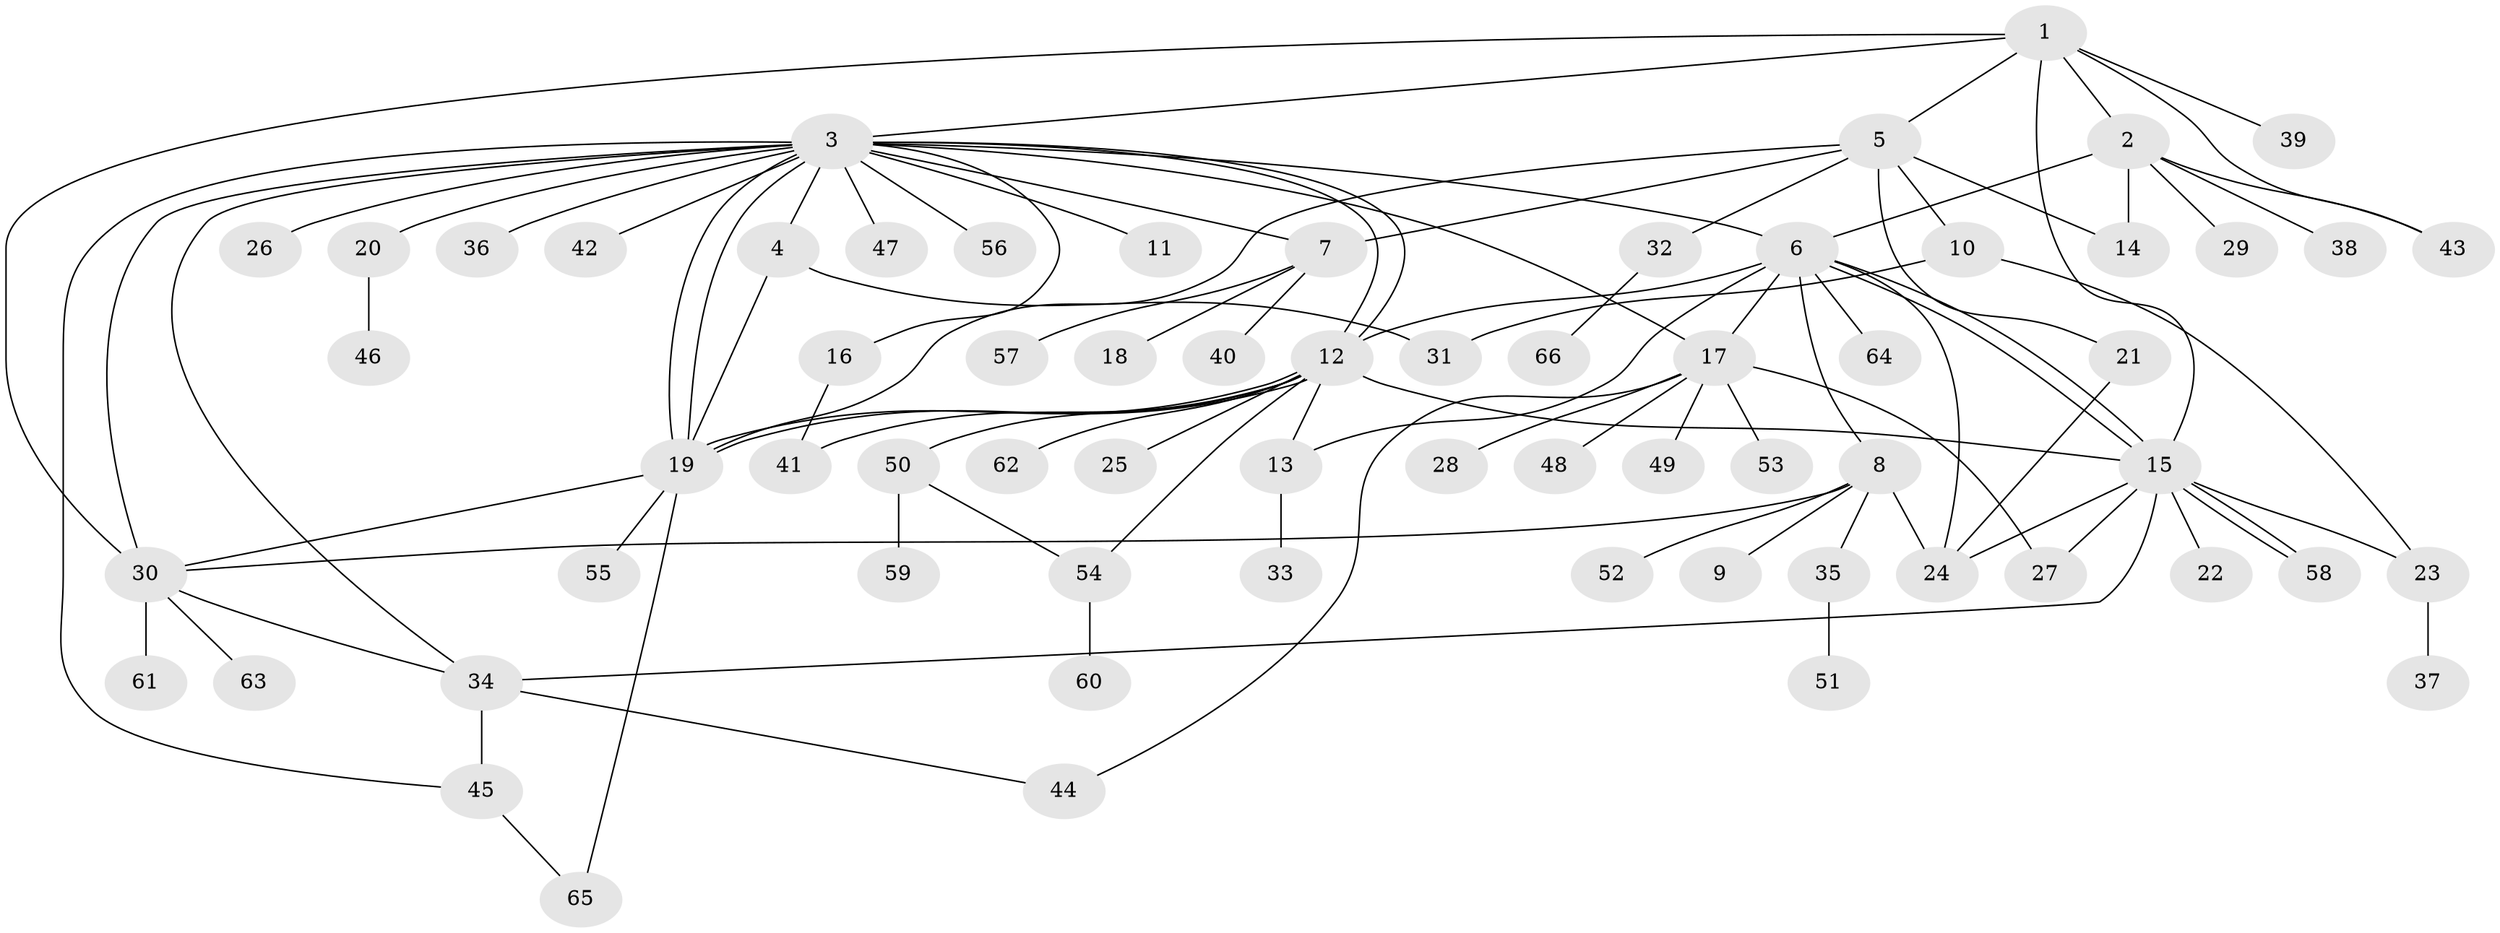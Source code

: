 // coarse degree distribution, {6: 0.02127659574468085, 5: 0.0851063829787234, 20: 0.02127659574468085, 2: 0.19148936170212766, 8: 0.0425531914893617, 10: 0.02127659574468085, 4: 0.0425531914893617, 1: 0.5319148936170213, 12: 0.02127659574468085, 7: 0.02127659574468085}
// Generated by graph-tools (version 1.1) at 2025/41/03/06/25 10:41:51]
// undirected, 66 vertices, 98 edges
graph export_dot {
graph [start="1"]
  node [color=gray90,style=filled];
  1;
  2;
  3;
  4;
  5;
  6;
  7;
  8;
  9;
  10;
  11;
  12;
  13;
  14;
  15;
  16;
  17;
  18;
  19;
  20;
  21;
  22;
  23;
  24;
  25;
  26;
  27;
  28;
  29;
  30;
  31;
  32;
  33;
  34;
  35;
  36;
  37;
  38;
  39;
  40;
  41;
  42;
  43;
  44;
  45;
  46;
  47;
  48;
  49;
  50;
  51;
  52;
  53;
  54;
  55;
  56;
  57;
  58;
  59;
  60;
  61;
  62;
  63;
  64;
  65;
  66;
  1 -- 2;
  1 -- 3;
  1 -- 5;
  1 -- 15;
  1 -- 30;
  1 -- 39;
  1 -- 43;
  2 -- 6;
  2 -- 14;
  2 -- 29;
  2 -- 38;
  2 -- 43;
  3 -- 4;
  3 -- 6;
  3 -- 7;
  3 -- 11;
  3 -- 12;
  3 -- 12;
  3 -- 16;
  3 -- 17;
  3 -- 19;
  3 -- 19;
  3 -- 20;
  3 -- 26;
  3 -- 30;
  3 -- 34;
  3 -- 36;
  3 -- 42;
  3 -- 45;
  3 -- 47;
  3 -- 56;
  4 -- 19;
  4 -- 31;
  5 -- 7;
  5 -- 10;
  5 -- 14;
  5 -- 19;
  5 -- 21;
  5 -- 32;
  6 -- 8;
  6 -- 12;
  6 -- 13;
  6 -- 15;
  6 -- 15;
  6 -- 17;
  6 -- 24;
  6 -- 64;
  7 -- 18;
  7 -- 40;
  7 -- 57;
  8 -- 9;
  8 -- 24;
  8 -- 30;
  8 -- 35;
  8 -- 52;
  10 -- 23;
  10 -- 31;
  12 -- 13;
  12 -- 15;
  12 -- 19;
  12 -- 19;
  12 -- 25;
  12 -- 41;
  12 -- 50;
  12 -- 54;
  12 -- 62;
  13 -- 33;
  15 -- 22;
  15 -- 23;
  15 -- 24;
  15 -- 27;
  15 -- 34;
  15 -- 58;
  15 -- 58;
  16 -- 41;
  17 -- 27;
  17 -- 28;
  17 -- 44;
  17 -- 48;
  17 -- 49;
  17 -- 53;
  19 -- 30;
  19 -- 55;
  19 -- 65;
  20 -- 46;
  21 -- 24;
  23 -- 37;
  30 -- 34;
  30 -- 61;
  30 -- 63;
  32 -- 66;
  34 -- 44;
  34 -- 45;
  35 -- 51;
  45 -- 65;
  50 -- 54;
  50 -- 59;
  54 -- 60;
}
